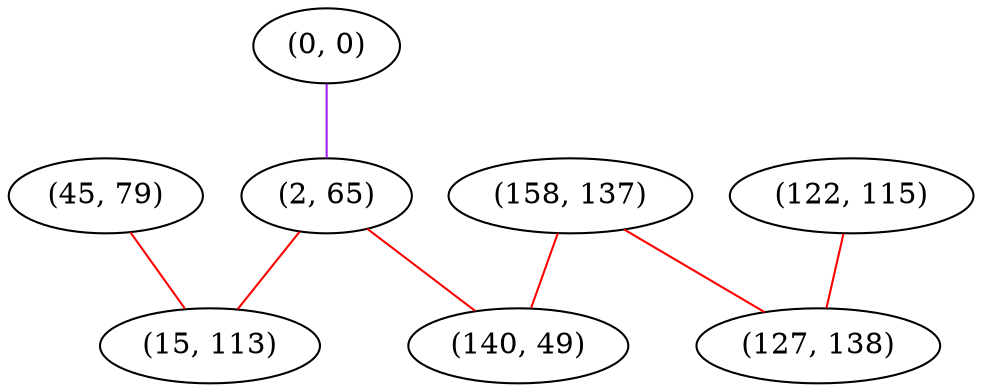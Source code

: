 graph "" {
"(0, 0)";
"(158, 137)";
"(45, 79)";
"(2, 65)";
"(140, 49)";
"(122, 115)";
"(127, 138)";
"(15, 113)";
"(0, 0)" -- "(2, 65)"  [color=purple, key=0, weight=4];
"(158, 137)" -- "(140, 49)"  [color=red, key=0, weight=1];
"(158, 137)" -- "(127, 138)"  [color=red, key=0, weight=1];
"(45, 79)" -- "(15, 113)"  [color=red, key=0, weight=1];
"(2, 65)" -- "(140, 49)"  [color=red, key=0, weight=1];
"(2, 65)" -- "(15, 113)"  [color=red, key=0, weight=1];
"(122, 115)" -- "(127, 138)"  [color=red, key=0, weight=1];
}
